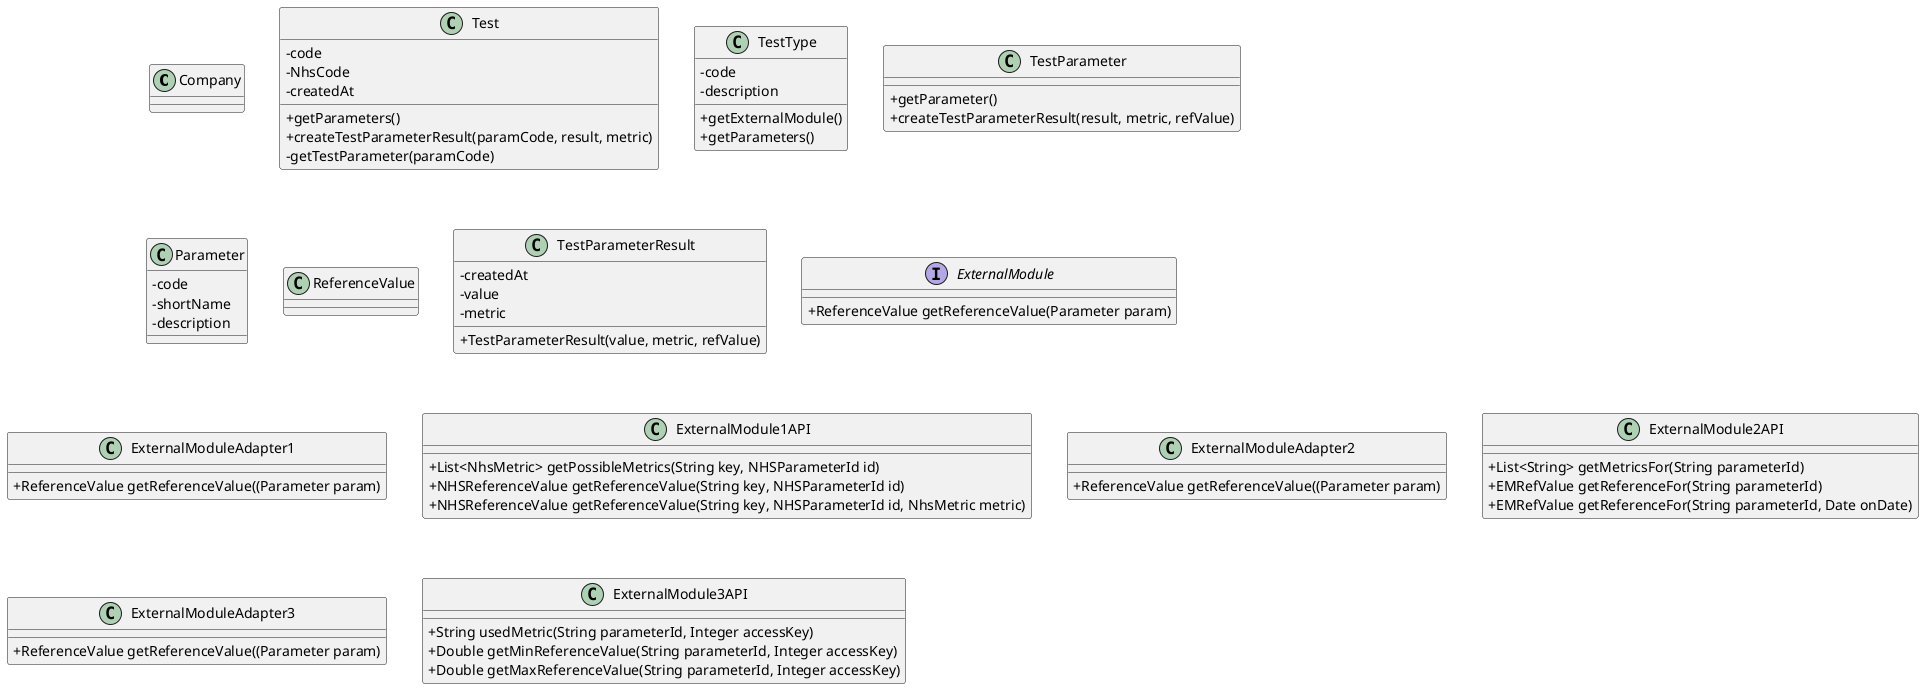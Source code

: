 @startuml
skinparam classAttributeIconSize 0
class Company
class Test {
-code
-NhsCode
-createdAt
+ getParameters()
+ createTestParameterResult(paramCode, result, metric)
- getTestParameter(paramCode)
}
class TestType {
-code
-description
+ getExternalModule()
+ getParameters()
}
class TestParameter {
+ getParameter()
+ createTestParameterResult(result, metric, refValue)
}
class Parameter {
-code
-shortName
-description
}
class ReferenceValue
class TestParameterResult {
-createdAt
-value
-metric
+ TestParameterResult(value, metric, refValue)
}
interface ExternalModule {
+ ReferenceValue getReferenceValue(Parameter param)
}
class ExternalModuleAdapter1 {
+ ReferenceValue getReferenceValue((Parameter param)
}
class ExternalModule1API {
+ List<NhsMetric> getPossibleMetrics(String key, NHSParameterId id)
+ NHSReferenceValue getReferenceValue(String key, NHSParameterId id)
+ NHSReferenceValue getReferenceValue(String key, NHSParameterId id, NhsMetric metric)
}
class ExternalModuleAdapter2 {
+ ReferenceValue getReferenceValue((Parameter param)
}
class ExternalModule2API {
+ List<String> getMetricsFor(String parameterId)
+ EMRefValue getReferenceFor(String parameterId)
+ EMRefValue getReferenceFor(String parameterId, Date onDate)
}
class ExternalModuleAdapter3 {
+ ReferenceValue getReferenceValue((Parameter param)
}
class ExternalModule3API {
+ String usedMetric(String parameterId, Integer accessKey)
+ Double getMinReferenceValue(String parameterId, Integer accessKey)
+ Double getMaxReferenceValue(String parameterId, Integer accessKey)
}
@enduml